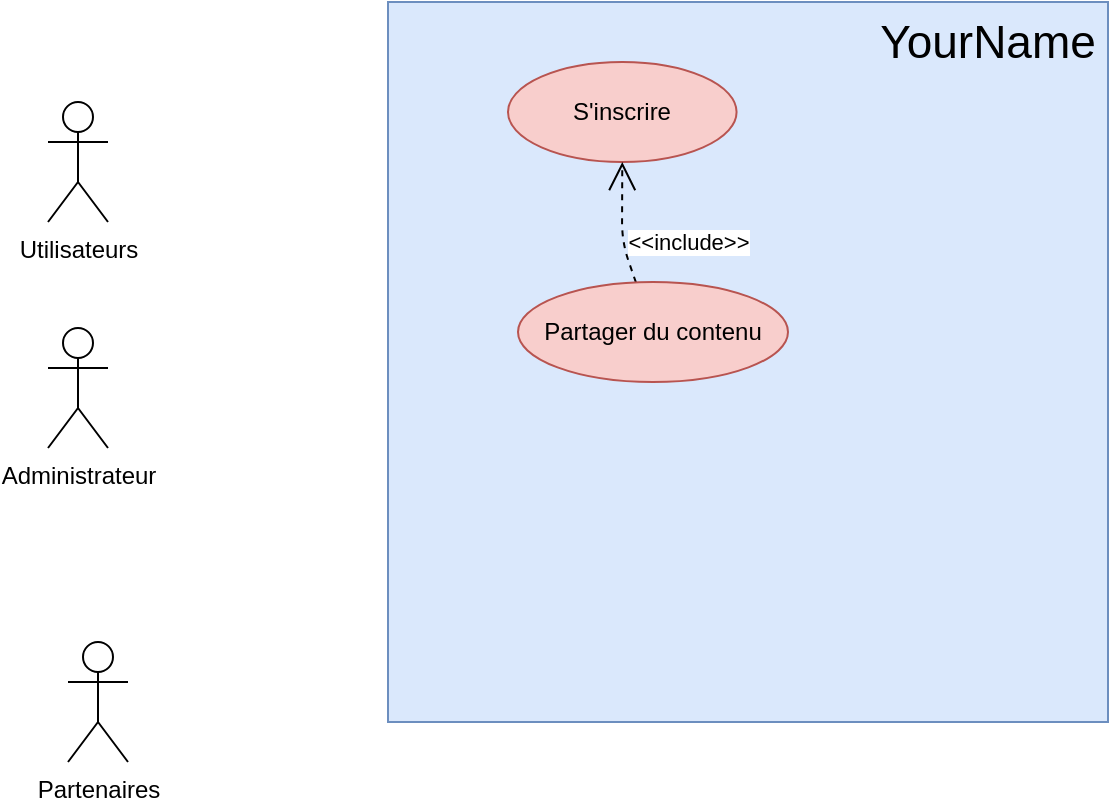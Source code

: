 <mxfile version="13.6.3" type="github">
  <diagram name="Page-1" id="e7e014a7-5840-1c2e-5031-d8a46d1fe8dd">
    <mxGraphModel dx="1038" dy="580" grid="1" gridSize="10" guides="1" tooltips="1" connect="1" arrows="1" fold="1" page="1" pageScale="1" pageWidth="1169" pageHeight="826" background="#ffffff" math="0" shadow="0">
      <root>
        <mxCell id="0" />
        <mxCell id="1" parent="0" />
        <mxCell id="lsSmrNdKP2eGxGf0BjtP-41" value="" style="whiteSpace=wrap;html=1;aspect=fixed;fillColor=#dae8fc;strokeColor=#6c8ebf;align=center;" parent="1" vertex="1">
          <mxGeometry x="520" y="250" width="360" height="360" as="geometry" />
        </mxCell>
        <mxCell id="lsSmrNdKP2eGxGf0BjtP-42" value="&lt;font style=&quot;font-size: 23px&quot;&gt;YourName&lt;/font&gt;" style="text;html=1;align=center;verticalAlign=middle;whiteSpace=wrap;rounded=0;" parent="1" vertex="1">
          <mxGeometry x="800" y="260" width="40" height="20" as="geometry" />
        </mxCell>
        <mxCell id="lsSmrNdKP2eGxGf0BjtP-43" value="Utilisateurs" style="shape=umlActor;verticalLabelPosition=bottom;verticalAlign=top;html=1;outlineConnect=0;fillColor=none;" parent="1" vertex="1">
          <mxGeometry x="350" y="300" width="30" height="60" as="geometry" />
        </mxCell>
        <mxCell id="lsSmrNdKP2eGxGf0BjtP-44" value="Administrateur" style="shape=umlActor;verticalLabelPosition=bottom;verticalAlign=top;html=1;outlineConnect=0;fillColor=none;" parent="1" vertex="1">
          <mxGeometry x="350" y="413" width="30" height="60" as="geometry" />
        </mxCell>
        <mxCell id="lsSmrNdKP2eGxGf0BjtP-45" value="Partenaires" style="shape=umlActor;verticalLabelPosition=bottom;verticalAlign=top;html=1;outlineConnect=0;fillColor=none;" parent="1" vertex="1">
          <mxGeometry x="360" y="570" width="30" height="60" as="geometry" />
        </mxCell>
        <mxCell id="lsSmrNdKP2eGxGf0BjtP-48" value="S&#39;inscrire" style="ellipse;whiteSpace=wrap;html=1;fillColor=#f8cecc;strokeColor=#b85450;" parent="1" vertex="1">
          <mxGeometry x="580" y="280" width="114.29" height="50" as="geometry" />
        </mxCell>
        <mxCell id="lsSmrNdKP2eGxGf0BjtP-53" value="&amp;lt;&amp;lt;include&amp;gt;&amp;gt;" style="endArrow=open;endSize=12;dashed=1;html=1;entryX=0.5;entryY=1;entryDx=0;entryDy=0;" parent="1" source="lsSmrNdKP2eGxGf0BjtP-49" target="lsSmrNdKP2eGxGf0BjtP-48" edge="1">
          <mxGeometry x="-0.299" y="-33" width="160" relative="1" as="geometry">
            <mxPoint x="610" y="400" as="sourcePoint" />
            <mxPoint x="680" y="330" as="targetPoint" />
            <Array as="points">
              <mxPoint x="637" y="370" />
            </Array>
            <mxPoint as="offset" />
          </mxGeometry>
        </mxCell>
        <mxCell id="lsSmrNdKP2eGxGf0BjtP-49" value="Partager du contenu" style="ellipse;whiteSpace=wrap;html=1;fillColor=#f8cecc;strokeColor=#b85450;" parent="1" vertex="1">
          <mxGeometry x="585" y="390" width="135" height="50" as="geometry" />
        </mxCell>
      </root>
    </mxGraphModel>
  </diagram>
</mxfile>

